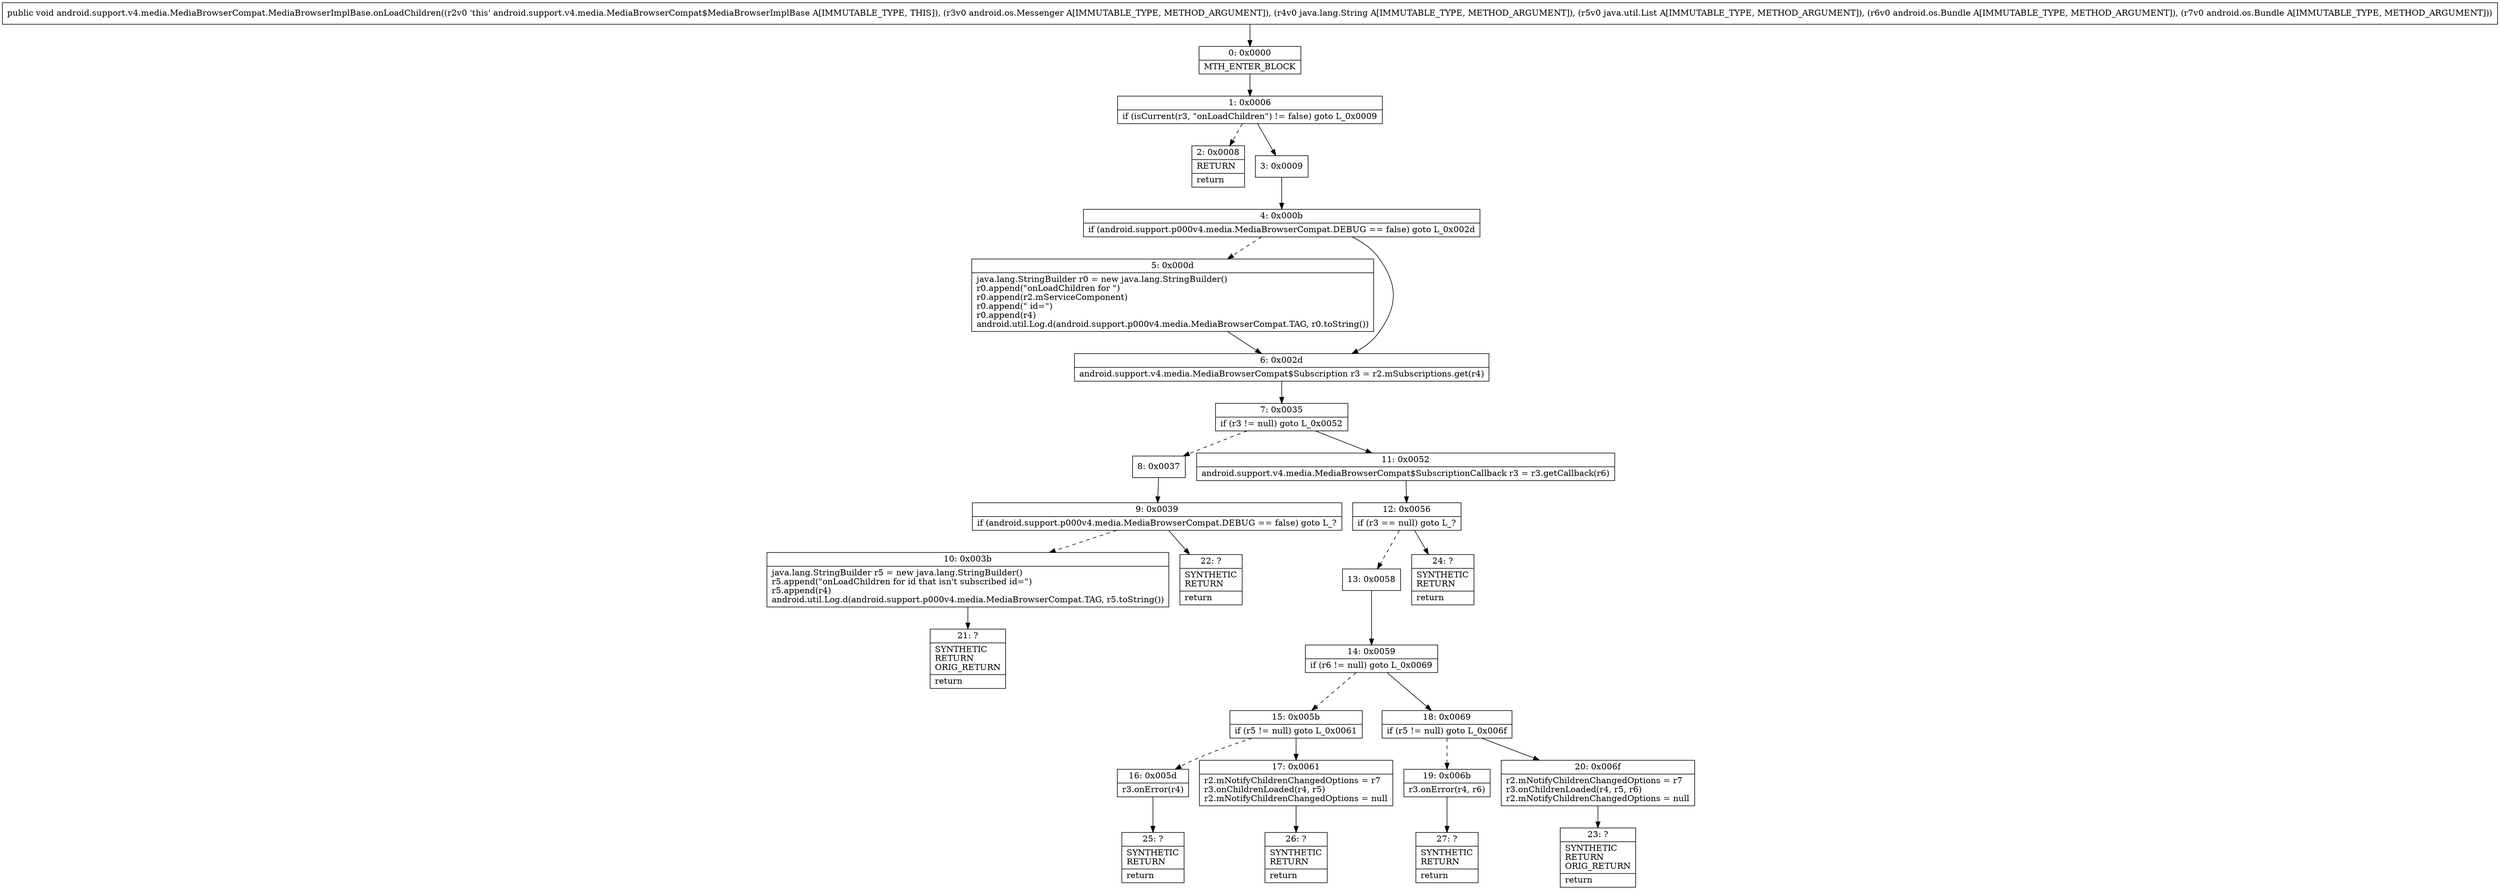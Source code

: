 digraph "CFG forandroid.support.v4.media.MediaBrowserCompat.MediaBrowserImplBase.onLoadChildren(Landroid\/os\/Messenger;Ljava\/lang\/String;Ljava\/util\/List;Landroid\/os\/Bundle;Landroid\/os\/Bundle;)V" {
Node_0 [shape=record,label="{0\:\ 0x0000|MTH_ENTER_BLOCK\l}"];
Node_1 [shape=record,label="{1\:\ 0x0006|if (isCurrent(r3, \"onLoadChildren\") != false) goto L_0x0009\l}"];
Node_2 [shape=record,label="{2\:\ 0x0008|RETURN\l|return\l}"];
Node_3 [shape=record,label="{3\:\ 0x0009}"];
Node_4 [shape=record,label="{4\:\ 0x000b|if (android.support.p000v4.media.MediaBrowserCompat.DEBUG == false) goto L_0x002d\l}"];
Node_5 [shape=record,label="{5\:\ 0x000d|java.lang.StringBuilder r0 = new java.lang.StringBuilder()\lr0.append(\"onLoadChildren for \")\lr0.append(r2.mServiceComponent)\lr0.append(\" id=\")\lr0.append(r4)\landroid.util.Log.d(android.support.p000v4.media.MediaBrowserCompat.TAG, r0.toString())\l}"];
Node_6 [shape=record,label="{6\:\ 0x002d|android.support.v4.media.MediaBrowserCompat$Subscription r3 = r2.mSubscriptions.get(r4)\l}"];
Node_7 [shape=record,label="{7\:\ 0x0035|if (r3 != null) goto L_0x0052\l}"];
Node_8 [shape=record,label="{8\:\ 0x0037}"];
Node_9 [shape=record,label="{9\:\ 0x0039|if (android.support.p000v4.media.MediaBrowserCompat.DEBUG == false) goto L_?\l}"];
Node_10 [shape=record,label="{10\:\ 0x003b|java.lang.StringBuilder r5 = new java.lang.StringBuilder()\lr5.append(\"onLoadChildren for id that isn't subscribed id=\")\lr5.append(r4)\landroid.util.Log.d(android.support.p000v4.media.MediaBrowserCompat.TAG, r5.toString())\l}"];
Node_11 [shape=record,label="{11\:\ 0x0052|android.support.v4.media.MediaBrowserCompat$SubscriptionCallback r3 = r3.getCallback(r6)\l}"];
Node_12 [shape=record,label="{12\:\ 0x0056|if (r3 == null) goto L_?\l}"];
Node_13 [shape=record,label="{13\:\ 0x0058}"];
Node_14 [shape=record,label="{14\:\ 0x0059|if (r6 != null) goto L_0x0069\l}"];
Node_15 [shape=record,label="{15\:\ 0x005b|if (r5 != null) goto L_0x0061\l}"];
Node_16 [shape=record,label="{16\:\ 0x005d|r3.onError(r4)\l}"];
Node_17 [shape=record,label="{17\:\ 0x0061|r2.mNotifyChildrenChangedOptions = r7\lr3.onChildrenLoaded(r4, r5)\lr2.mNotifyChildrenChangedOptions = null\l}"];
Node_18 [shape=record,label="{18\:\ 0x0069|if (r5 != null) goto L_0x006f\l}"];
Node_19 [shape=record,label="{19\:\ 0x006b|r3.onError(r4, r6)\l}"];
Node_20 [shape=record,label="{20\:\ 0x006f|r2.mNotifyChildrenChangedOptions = r7\lr3.onChildrenLoaded(r4, r5, r6)\lr2.mNotifyChildrenChangedOptions = null\l}"];
Node_21 [shape=record,label="{21\:\ ?|SYNTHETIC\lRETURN\lORIG_RETURN\l|return\l}"];
Node_22 [shape=record,label="{22\:\ ?|SYNTHETIC\lRETURN\l|return\l}"];
Node_23 [shape=record,label="{23\:\ ?|SYNTHETIC\lRETURN\lORIG_RETURN\l|return\l}"];
Node_24 [shape=record,label="{24\:\ ?|SYNTHETIC\lRETURN\l|return\l}"];
Node_25 [shape=record,label="{25\:\ ?|SYNTHETIC\lRETURN\l|return\l}"];
Node_26 [shape=record,label="{26\:\ ?|SYNTHETIC\lRETURN\l|return\l}"];
Node_27 [shape=record,label="{27\:\ ?|SYNTHETIC\lRETURN\l|return\l}"];
MethodNode[shape=record,label="{public void android.support.v4.media.MediaBrowserCompat.MediaBrowserImplBase.onLoadChildren((r2v0 'this' android.support.v4.media.MediaBrowserCompat$MediaBrowserImplBase A[IMMUTABLE_TYPE, THIS]), (r3v0 android.os.Messenger A[IMMUTABLE_TYPE, METHOD_ARGUMENT]), (r4v0 java.lang.String A[IMMUTABLE_TYPE, METHOD_ARGUMENT]), (r5v0 java.util.List A[IMMUTABLE_TYPE, METHOD_ARGUMENT]), (r6v0 android.os.Bundle A[IMMUTABLE_TYPE, METHOD_ARGUMENT]), (r7v0 android.os.Bundle A[IMMUTABLE_TYPE, METHOD_ARGUMENT])) }"];
MethodNode -> Node_0;
Node_0 -> Node_1;
Node_1 -> Node_2[style=dashed];
Node_1 -> Node_3;
Node_3 -> Node_4;
Node_4 -> Node_5[style=dashed];
Node_4 -> Node_6;
Node_5 -> Node_6;
Node_6 -> Node_7;
Node_7 -> Node_8[style=dashed];
Node_7 -> Node_11;
Node_8 -> Node_9;
Node_9 -> Node_10[style=dashed];
Node_9 -> Node_22;
Node_10 -> Node_21;
Node_11 -> Node_12;
Node_12 -> Node_13[style=dashed];
Node_12 -> Node_24;
Node_13 -> Node_14;
Node_14 -> Node_15[style=dashed];
Node_14 -> Node_18;
Node_15 -> Node_16[style=dashed];
Node_15 -> Node_17;
Node_16 -> Node_25;
Node_17 -> Node_26;
Node_18 -> Node_19[style=dashed];
Node_18 -> Node_20;
Node_19 -> Node_27;
Node_20 -> Node_23;
}

